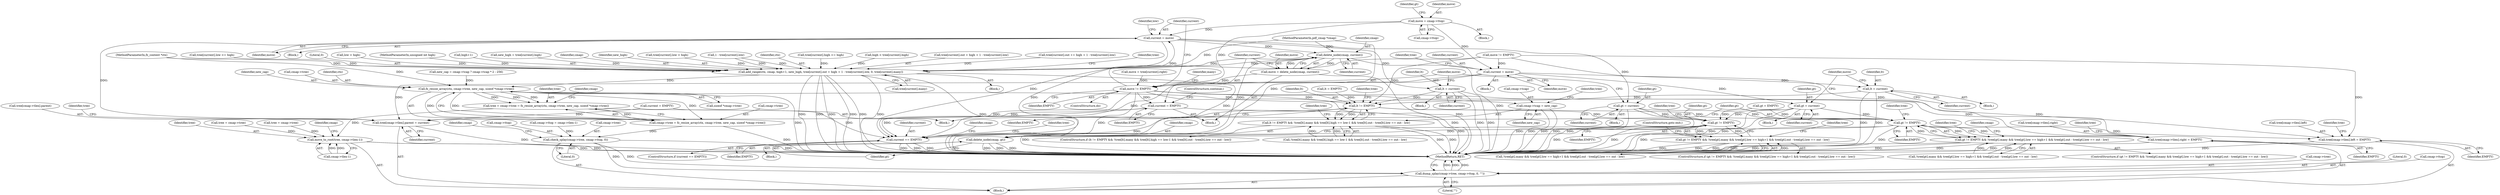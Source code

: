 digraph "0_ghostscript_f597300439e62f5e921f0d7b1e880b5c1a1f1607@pointer" {
"1000145" [label="(Call,move = cmap->ttop)"];
"1000163" [label="(Call,current = move)"];
"1000222" [label="(Call,delete_node(cmap, current))"];
"1000220" [label="(Call,move = delete_node(cmap, current))"];
"1000360" [label="(Call,move != EMPTY)"];
"1000225" [label="(Call,current = EMPTY)"];
"1000634" [label="(Call,tree[cmap->tlen].parent = current)"];
"1000675" [label="(Call,current == EMPTY)"];
"1000410" [label="(Call,lt != EMPTY)"];
"1000409" [label="(Call,lt != EMPTY && !tree[lt].many && tree[lt].high == low-1 && tree[lt].out - tree[lt].low == out - low)"];
"1000455" [label="(Call,gt != EMPTY)"];
"1000454" [label="(Call,gt != EMPTY && !tree[gt].many && tree[gt].low == high+1 && tree[gt].out - tree[gt].low == out - low)"];
"1000502" [label="(Call,delete_node(cmap, gt))"];
"1000508" [label="(Call,gt != EMPTY)"];
"1000507" [label="(Call,gt != EMPTY && !tree[gt].many && tree[gt].low == high+1 && tree[gt].out - tree[gt].low == out - low)"];
"1000643" [label="(Call,tree[cmap->tlen].left = EMPTY)"];
"1000652" [label="(Call,tree[cmap->tlen].right = EMPTY)"];
"1000303" [label="(Call,add_range(ctx, cmap, high+1, new_high, tree[current].out + high + 1 - tree[current].low, 0, tree[current].many))"];
"1000591" [label="(Call,fz_resize_array(ctx, cmap->tree, new_cap, sizeof *cmap->tree))"];
"1000585" [label="(Call,tree = cmap->tree = fz_resize_array(ctx, cmap->tree, new_cap, sizeof *cmap->tree))"];
"1000724" [label="(Call,move_to_root(tree, cmap->tlen-1))"];
"1000587" [label="(Call,cmap->tree = fz_resize_array(ctx, cmap->tree, new_cap, sizeof *cmap->tree))"];
"1000742" [label="(Call,check_splay(cmap->tree, cmap->ttop, 0))"];
"1000750" [label="(Call,dump_splay(cmap->tree, cmap->ttop, 0, \"\"))"];
"1000602" [label="(Call,cmap->tcap = new_cap)"];
"1000345" [label="(Call,gt = current)"];
"1000357" [label="(Call,lt = current)"];
"1000367" [label="(Call,current = move)"];
"1000386" [label="(Call,gt = current)"];
"1000398" [label="(Call,lt = current)"];
"1000224" [label="(Identifier,current)"];
"1000227" [label="(Identifier,EMPTY)"];
"1000400" [label="(Identifier,current)"];
"1000660" [label="(Identifier,EMPTY)"];
"1000388" [label="(Identifier,current)"];
"1000226" [label="(Identifier,current)"];
"1000359" [label="(Identifier,current)"];
"1000651" [label="(Identifier,EMPTY)"];
"1000573" [label="(Call,new_cap = cmap->tcap ? cmap->tcap * 2 : 256)"];
"1000507" [label="(Call,gt != EMPTY && !tree[gt].many && tree[gt].low == high+1 && tree[gt].out - tree[gt].low == out - low)"];
"1000597" [label="(Call,sizeof *cmap->tree)"];
"1000134" [label="(Call,tree = cmap->tree)"];
"1000367" [label="(Call,current = move)"];
"1000406" [label="(Identifier,many)"];
"1000458" [label="(Call,!tree[gt].many && tree[gt].low == high+1 && tree[gt].out - tree[gt].low == out - low)"];
"1000399" [label="(Identifier,lt)"];
"1000642" [label="(Identifier,current)"];
"1000757" [label="(Literal,0)"];
"1000386" [label="(Call,gt = current)"];
"1000731" [label="(Call,cmap->ttop = cmap->tlen-1)"];
"1000503" [label="(Identifier,cmap)"];
"1000357" [label="(Call,lt = current)"];
"1000754" [label="(Call,cmap->ttop)"];
"1000604" [label="(Identifier,cmap)"];
"1000417" [label="(Identifier,tree)"];
"1000369" [label="(Identifier,move)"];
"1000547" [label="(Identifier,tree)"];
"1000183" [label="(Call,tree[current].out += high + 1 - tree[current].low)"];
"1000510" [label="(Identifier,EMPTY)"];
"1000675" [label="(Call,current == EMPTY)"];
"1000332" [label="(Identifier,tree)"];
"1000676" [label="(Identifier,current)"];
"1000175" [label="(Call,tree[current].low <= high)"];
"1000362" [label="(Identifier,EMPTY)"];
"1000456" [label="(Identifier,gt)"];
"1000325" [label="(Literal,0)"];
"1000225" [label="(Call,current = EMPTY)"];
"1000664" [label="(Identifier,tree)"];
"1000506" [label="(ControlStructure,if (gt != EMPTY && !tree[gt].many && tree[gt].low == high+1 && tree[gt].out - tree[gt].low == out - low))"];
"1000222" [label="(Call,delete_node(cmap, current))"];
"1000743" [label="(Call,cmap->tree)"];
"1000751" [label="(Call,cmap->tree)"];
"1000165" [label="(Identifier,move)"];
"1000560" [label="(Call,current = EMPTY)"];
"1000361" [label="(Identifier,move)"];
"1000752" [label="(Identifier,cmap)"];
"1000596" [label="(Identifier,new_cap)"];
"1000366" [label="(Block,)"];
"1000592" [label="(Identifier,ctx)"];
"1000123" [label="(Call,low > high)"];
"1000152" [label="(Identifier,gt)"];
"1000115" [label="(MethodParameterIn,unsigned int high)"];
"1000726" [label="(Call,cmap->tlen-1)"];
"1000119" [label="(Block,)"];
"1000677" [label="(Identifier,EMPTY)"];
"1000162" [label="(Block,)"];
"1000505" [label="(ControlStructure,goto exit;)"];
"1000410" [label="(Call,lt != EMPTY)"];
"1000588" [label="(Call,cmap->tree)"];
"1000345" [label="(Call,gt = current)"];
"1000571" [label="(Block,)"];
"1000387" [label="(Identifier,gt)"];
"1000306" [label="(Call,high+1)"];
"1000326" [label="(Call,tree[current].many)"];
"1000733" [label="(Identifier,cmap)"];
"1000742" [label="(Call,check_splay(cmap->tree, cmap->ttop, 0))"];
"1000228" [label="(ControlStructure,continue;)"];
"1000635" [label="(Call,tree[cmap->tlen].parent)"];
"1000350" [label="(Call,move = tree[current].right)"];
"1000303" [label="(Call,add_range(ctx, cmap, high+1, new_high, tree[current].out + high + 1 - tree[current].low, 0, tree[current].many))"];
"1000287" [label="(Call,new_high = tree[current].high)"];
"1000412" [label="(Identifier,EMPTY)"];
"1000511" [label="(Call,!tree[gt].many && tree[gt].low == high+1 && tree[gt].out - tree[gt].low == out - low)"];
"1000305" [label="(Identifier,cmap)"];
"1000634" [label="(Call,tree[cmap->tlen].parent = current)"];
"1000586" [label="(Identifier,tree)"];
"1000643" [label="(Call,tree[cmap->tlen].left = EMPTY)"];
"1000655" [label="(Identifier,tree)"];
"1000151" [label="(Call,gt = EMPTY)"];
"1000169" [label="(Identifier,low)"];
"1000143" [label="(Block,)"];
"1000161" [label="(ControlStructure,do)"];
"1000409" [label="(Call,lt != EMPTY && !tree[lt].many && tree[lt].high == low-1 && tree[lt].out - tree[lt].low == out - low)"];
"1000455" [label="(Call,gt != EMPTY)"];
"1000758" [label="(Literal,\"\")"];
"1000285" [label="(Block,)"];
"1000585" [label="(Call,tree = cmap->tree = fz_resize_array(ctx, cmap->tree, new_cap, sizeof *cmap->tree))"];
"1000411" [label="(Identifier,lt)"];
"1000309" [label="(Identifier,new_high)"];
"1000750" [label="(Call,dump_splay(cmap->tree, cmap->ttop, 0, \"\"))"];
"1000155" [label="(Call,lt = EMPTY)"];
"1000337" [label="(Call,tree[current].low > high)"];
"1000746" [label="(Call,cmap->ttop)"];
"1000644" [label="(Call,tree[cmap->tlen].left)"];
"1000606" [label="(Identifier,new_cap)"];
"1000344" [label="(Block,)"];
"1000587" [label="(Call,cmap->tree = fz_resize_array(ctx, cmap->tree, new_cap, sizeof *cmap->tree))"];
"1000374" [label="(Identifier,tree)"];
"1000318" [label="(Call,1 - tree[current].low)"];
"1000146" [label="(Identifier,move)"];
"1000112" [label="(MethodParameterIn,fz_context *ctx)"];
"1000494" [label="(Identifier,tree)"];
"1000490" [label="(Block,)"];
"1000346" [label="(Identifier,gt)"];
"1000502" [label="(Call,delete_node(cmap, gt))"];
"1000349" [label="(Block,)"];
"1000163" [label="(Call,current = move)"];
"1000223" [label="(Identifier,cmap)"];
"1000304" [label="(Identifier,ctx)"];
"1000401" [label="(Call,move != EMPTY)"];
"1000725" [label="(Identifier,tree)"];
"1000147" [label="(Call,cmap->ttop)"];
"1000602" [label="(Call,cmap->tcap = new_cap)"];
"1000449" [label="(Identifier,tree)"];
"1000591" [label="(Call,fz_resize_array(ctx, cmap->tree, new_cap, sizeof *cmap->tree))"];
"1000759" [label="(MethodReturn,RET)"];
"1000347" [label="(Identifier,current)"];
"1000603" [label="(Call,cmap->tcap)"];
"1000610" [label="(Identifier,tree)"];
"1000646" [label="(Identifier,tree)"];
"1000653" [label="(Call,tree[cmap->tlen].right)"];
"1000239" [label="(Call,tree[current].high <= high)"];
"1000378" [label="(Block,)"];
"1000220" [label="(Call,move = delete_node(cmap, current))"];
"1000454" [label="(Call,gt != EMPTY && !tree[gt].many && tree[gt].low == high+1 && tree[gt].out - tree[gt].low == out - low)"];
"1000724" [label="(Call,move_to_root(tree, cmap->tlen-1))"];
"1000368" [label="(Identifier,current)"];
"1000509" [label="(Identifier,gt)"];
"1000390" [label="(Block,)"];
"1000164" [label="(Identifier,current)"];
"1000508" [label="(Call,gt != EMPTY)"];
"1000453" [label="(ControlStructure,if (gt != EMPTY && !tree[gt].many && tree[gt].low == high+1 && tree[gt].out - tree[gt].low == out - low))"];
"1000219" [label="(Block,)"];
"1000145" [label="(Call,move = cmap->ttop)"];
"1000408" [label="(ControlStructure,if (lt != EMPTY && !tree[lt].many && tree[lt].high == low-1 && tree[lt].out - tree[lt].low == out - low))"];
"1000457" [label="(Identifier,EMPTY)"];
"1000402" [label="(Identifier,move)"];
"1000680" [label="(Identifier,cmap)"];
"1000566" [label="(Identifier,cmap)"];
"1000674" [label="(ControlStructure,if (current == EMPTY))"];
"1000515" [label="(Identifier,tree)"];
"1000593" [label="(Call,cmap->tree)"];
"1000413" [label="(Call,!tree[lt].many && tree[lt].high == low-1 && tree[lt].out - tree[lt].low == out - low)"];
"1000358" [label="(Identifier,lt)"];
"1000749" [label="(Literal,0)"];
"1000221" [label="(Identifier,move)"];
"1000331" [label="(Call,tree = cmap->tree)"];
"1000113" [label="(MethodParameterIn,pdf_cmap *cmap)"];
"1000504" [label="(Identifier,gt)"];
"1000398" [label="(Call,lt = current)"];
"1000360" [label="(Call,move != EMPTY)"];
"1000278" [label="(Call,high < tree[current].high)"];
"1000462" [label="(Identifier,tree)"];
"1000688" [label="(Identifier,tree)"];
"1000652" [label="(Call,tree[cmap->tlen].right = EMPTY)"];
"1000310" [label="(Call,tree[current].out + high + 1 - tree[current].low)"];
"1000145" -> "1000143"  [label="AST: "];
"1000145" -> "1000147"  [label="CFG: "];
"1000146" -> "1000145"  [label="AST: "];
"1000147" -> "1000145"  [label="AST: "];
"1000152" -> "1000145"  [label="CFG: "];
"1000145" -> "1000163"  [label="DDG: "];
"1000145" -> "1000360"  [label="DDG: "];
"1000145" -> "1000367"  [label="DDG: "];
"1000163" -> "1000162"  [label="AST: "];
"1000163" -> "1000165"  [label="CFG: "];
"1000164" -> "1000163"  [label="AST: "];
"1000165" -> "1000163"  [label="AST: "];
"1000169" -> "1000163"  [label="CFG: "];
"1000360" -> "1000163"  [label="DDG: "];
"1000163" -> "1000222"  [label="DDG: "];
"1000163" -> "1000345"  [label="DDG: "];
"1000163" -> "1000357"  [label="DDG: "];
"1000163" -> "1000634"  [label="DDG: "];
"1000163" -> "1000675"  [label="DDG: "];
"1000222" -> "1000220"  [label="AST: "];
"1000222" -> "1000224"  [label="CFG: "];
"1000223" -> "1000222"  [label="AST: "];
"1000224" -> "1000222"  [label="AST: "];
"1000220" -> "1000222"  [label="CFG: "];
"1000222" -> "1000759"  [label="DDG: "];
"1000222" -> "1000220"  [label="DDG: "];
"1000222" -> "1000220"  [label="DDG: "];
"1000303" -> "1000222"  [label="DDG: "];
"1000113" -> "1000222"  [label="DDG: "];
"1000222" -> "1000303"  [label="DDG: "];
"1000222" -> "1000502"  [label="DDG: "];
"1000220" -> "1000219"  [label="AST: "];
"1000221" -> "1000220"  [label="AST: "];
"1000226" -> "1000220"  [label="CFG: "];
"1000220" -> "1000759"  [label="DDG: "];
"1000220" -> "1000360"  [label="DDG: "];
"1000360" -> "1000161"  [label="AST: "];
"1000360" -> "1000362"  [label="CFG: "];
"1000361" -> "1000360"  [label="AST: "];
"1000362" -> "1000360"  [label="AST: "];
"1000164" -> "1000360"  [label="CFG: "];
"1000406" -> "1000360"  [label="CFG: "];
"1000360" -> "1000759"  [label="DDG: "];
"1000360" -> "1000759"  [label="DDG: "];
"1000360" -> "1000225"  [label="DDG: "];
"1000350" -> "1000360"  [label="DDG: "];
"1000360" -> "1000410"  [label="DDG: "];
"1000360" -> "1000643"  [label="DDG: "];
"1000360" -> "1000652"  [label="DDG: "];
"1000360" -> "1000675"  [label="DDG: "];
"1000225" -> "1000219"  [label="AST: "];
"1000225" -> "1000227"  [label="CFG: "];
"1000226" -> "1000225"  [label="AST: "];
"1000227" -> "1000225"  [label="AST: "];
"1000228" -> "1000225"  [label="CFG: "];
"1000225" -> "1000759"  [label="DDG: "];
"1000225" -> "1000634"  [label="DDG: "];
"1000225" -> "1000675"  [label="DDG: "];
"1000634" -> "1000119"  [label="AST: "];
"1000634" -> "1000642"  [label="CFG: "];
"1000635" -> "1000634"  [label="AST: "];
"1000642" -> "1000634"  [label="AST: "];
"1000646" -> "1000634"  [label="CFG: "];
"1000634" -> "1000759"  [label="DDG: "];
"1000560" -> "1000634"  [label="DDG: "];
"1000367" -> "1000634"  [label="DDG: "];
"1000675" -> "1000674"  [label="AST: "];
"1000675" -> "1000677"  [label="CFG: "];
"1000676" -> "1000675"  [label="AST: "];
"1000677" -> "1000675"  [label="AST: "];
"1000680" -> "1000675"  [label="CFG: "];
"1000688" -> "1000675"  [label="CFG: "];
"1000675" -> "1000759"  [label="DDG: "];
"1000675" -> "1000759"  [label="DDG: "];
"1000675" -> "1000759"  [label="DDG: "];
"1000560" -> "1000675"  [label="DDG: "];
"1000367" -> "1000675"  [label="DDG: "];
"1000401" -> "1000675"  [label="DDG: "];
"1000508" -> "1000675"  [label="DDG: "];
"1000410" -> "1000409"  [label="AST: "];
"1000410" -> "1000412"  [label="CFG: "];
"1000411" -> "1000410"  [label="AST: "];
"1000412" -> "1000410"  [label="AST: "];
"1000417" -> "1000410"  [label="CFG: "];
"1000409" -> "1000410"  [label="CFG: "];
"1000410" -> "1000759"  [label="DDG: "];
"1000410" -> "1000409"  [label="DDG: "];
"1000410" -> "1000409"  [label="DDG: "];
"1000357" -> "1000410"  [label="DDG: "];
"1000155" -> "1000410"  [label="DDG: "];
"1000398" -> "1000410"  [label="DDG: "];
"1000401" -> "1000410"  [label="DDG: "];
"1000410" -> "1000455"  [label="DDG: "];
"1000410" -> "1000508"  [label="DDG: "];
"1000409" -> "1000408"  [label="AST: "];
"1000409" -> "1000413"  [label="CFG: "];
"1000413" -> "1000409"  [label="AST: "];
"1000449" -> "1000409"  [label="CFG: "];
"1000509" -> "1000409"  [label="CFG: "];
"1000409" -> "1000759"  [label="DDG: "];
"1000409" -> "1000759"  [label="DDG: "];
"1000409" -> "1000759"  [label="DDG: "];
"1000413" -> "1000409"  [label="DDG: "];
"1000413" -> "1000409"  [label="DDG: "];
"1000455" -> "1000454"  [label="AST: "];
"1000455" -> "1000457"  [label="CFG: "];
"1000456" -> "1000455"  [label="AST: "];
"1000457" -> "1000455"  [label="AST: "];
"1000462" -> "1000455"  [label="CFG: "];
"1000454" -> "1000455"  [label="CFG: "];
"1000455" -> "1000759"  [label="DDG: "];
"1000455" -> "1000759"  [label="DDG: "];
"1000455" -> "1000454"  [label="DDG: "];
"1000455" -> "1000454"  [label="DDG: "];
"1000151" -> "1000455"  [label="DDG: "];
"1000386" -> "1000455"  [label="DDG: "];
"1000345" -> "1000455"  [label="DDG: "];
"1000455" -> "1000502"  [label="DDG: "];
"1000454" -> "1000453"  [label="AST: "];
"1000454" -> "1000458"  [label="CFG: "];
"1000458" -> "1000454"  [label="AST: "];
"1000494" -> "1000454"  [label="CFG: "];
"1000505" -> "1000454"  [label="CFG: "];
"1000454" -> "1000759"  [label="DDG: "];
"1000454" -> "1000759"  [label="DDG: "];
"1000454" -> "1000759"  [label="DDG: "];
"1000458" -> "1000454"  [label="DDG: "];
"1000458" -> "1000454"  [label="DDG: "];
"1000502" -> "1000490"  [label="AST: "];
"1000502" -> "1000504"  [label="CFG: "];
"1000503" -> "1000502"  [label="AST: "];
"1000504" -> "1000502"  [label="AST: "];
"1000505" -> "1000502"  [label="CFG: "];
"1000502" -> "1000759"  [label="DDG: "];
"1000502" -> "1000759"  [label="DDG: "];
"1000502" -> "1000759"  [label="DDG: "];
"1000303" -> "1000502"  [label="DDG: "];
"1000113" -> "1000502"  [label="DDG: "];
"1000508" -> "1000507"  [label="AST: "];
"1000508" -> "1000510"  [label="CFG: "];
"1000509" -> "1000508"  [label="AST: "];
"1000510" -> "1000508"  [label="AST: "];
"1000515" -> "1000508"  [label="CFG: "];
"1000507" -> "1000508"  [label="CFG: "];
"1000508" -> "1000759"  [label="DDG: "];
"1000508" -> "1000759"  [label="DDG: "];
"1000508" -> "1000507"  [label="DDG: "];
"1000508" -> "1000507"  [label="DDG: "];
"1000151" -> "1000508"  [label="DDG: "];
"1000386" -> "1000508"  [label="DDG: "];
"1000345" -> "1000508"  [label="DDG: "];
"1000508" -> "1000643"  [label="DDG: "];
"1000508" -> "1000652"  [label="DDG: "];
"1000507" -> "1000506"  [label="AST: "];
"1000507" -> "1000511"  [label="CFG: "];
"1000511" -> "1000507"  [label="AST: "];
"1000547" -> "1000507"  [label="CFG: "];
"1000566" -> "1000507"  [label="CFG: "];
"1000507" -> "1000759"  [label="DDG: "];
"1000507" -> "1000759"  [label="DDG: "];
"1000507" -> "1000759"  [label="DDG: "];
"1000511" -> "1000507"  [label="DDG: "];
"1000511" -> "1000507"  [label="DDG: "];
"1000643" -> "1000119"  [label="AST: "];
"1000643" -> "1000651"  [label="CFG: "];
"1000644" -> "1000643"  [label="AST: "];
"1000651" -> "1000643"  [label="AST: "];
"1000655" -> "1000643"  [label="CFG: "];
"1000643" -> "1000759"  [label="DDG: "];
"1000401" -> "1000643"  [label="DDG: "];
"1000652" -> "1000119"  [label="AST: "];
"1000652" -> "1000660"  [label="CFG: "];
"1000653" -> "1000652"  [label="AST: "];
"1000660" -> "1000652"  [label="AST: "];
"1000664" -> "1000652"  [label="CFG: "];
"1000652" -> "1000759"  [label="DDG: "];
"1000401" -> "1000652"  [label="DDG: "];
"1000303" -> "1000285"  [label="AST: "];
"1000303" -> "1000326"  [label="CFG: "];
"1000304" -> "1000303"  [label="AST: "];
"1000305" -> "1000303"  [label="AST: "];
"1000306" -> "1000303"  [label="AST: "];
"1000309" -> "1000303"  [label="AST: "];
"1000310" -> "1000303"  [label="AST: "];
"1000325" -> "1000303"  [label="AST: "];
"1000326" -> "1000303"  [label="AST: "];
"1000332" -> "1000303"  [label="CFG: "];
"1000303" -> "1000759"  [label="DDG: "];
"1000303" -> "1000759"  [label="DDG: "];
"1000303" -> "1000759"  [label="DDG: "];
"1000303" -> "1000759"  [label="DDG: "];
"1000303" -> "1000759"  [label="DDG: "];
"1000303" -> "1000759"  [label="DDG: "];
"1000303" -> "1000759"  [label="DDG: "];
"1000112" -> "1000303"  [label="DDG: "];
"1000287" -> "1000303"  [label="DDG: "];
"1000183" -> "1000303"  [label="DDG: "];
"1000115" -> "1000303"  [label="DDG: "];
"1000123" -> "1000303"  [label="DDG: "];
"1000337" -> "1000303"  [label="DDG: "];
"1000175" -> "1000303"  [label="DDG: "];
"1000278" -> "1000303"  [label="DDG: "];
"1000239" -> "1000303"  [label="DDG: "];
"1000318" -> "1000303"  [label="DDG: "];
"1000318" -> "1000303"  [label="DDG: "];
"1000113" -> "1000303"  [label="DDG: "];
"1000303" -> "1000591"  [label="DDG: "];
"1000591" -> "1000587"  [label="AST: "];
"1000591" -> "1000597"  [label="CFG: "];
"1000592" -> "1000591"  [label="AST: "];
"1000593" -> "1000591"  [label="AST: "];
"1000596" -> "1000591"  [label="AST: "];
"1000597" -> "1000591"  [label="AST: "];
"1000587" -> "1000591"  [label="CFG: "];
"1000591" -> "1000759"  [label="DDG: "];
"1000591" -> "1000585"  [label="DDG: "];
"1000591" -> "1000585"  [label="DDG: "];
"1000591" -> "1000585"  [label="DDG: "];
"1000591" -> "1000587"  [label="DDG: "];
"1000591" -> "1000587"  [label="DDG: "];
"1000591" -> "1000587"  [label="DDG: "];
"1000112" -> "1000591"  [label="DDG: "];
"1000573" -> "1000591"  [label="DDG: "];
"1000591" -> "1000602"  [label="DDG: "];
"1000585" -> "1000571"  [label="AST: "];
"1000585" -> "1000587"  [label="CFG: "];
"1000586" -> "1000585"  [label="AST: "];
"1000587" -> "1000585"  [label="AST: "];
"1000604" -> "1000585"  [label="CFG: "];
"1000587" -> "1000585"  [label="DDG: "];
"1000585" -> "1000724"  [label="DDG: "];
"1000724" -> "1000119"  [label="AST: "];
"1000724" -> "1000726"  [label="CFG: "];
"1000725" -> "1000724"  [label="AST: "];
"1000726" -> "1000724"  [label="AST: "];
"1000733" -> "1000724"  [label="CFG: "];
"1000724" -> "1000759"  [label="DDG: "];
"1000724" -> "1000759"  [label="DDG: "];
"1000331" -> "1000724"  [label="DDG: "];
"1000134" -> "1000724"  [label="DDG: "];
"1000726" -> "1000724"  [label="DDG: "];
"1000726" -> "1000724"  [label="DDG: "];
"1000588" -> "1000587"  [label="AST: "];
"1000587" -> "1000759"  [label="DDG: "];
"1000587" -> "1000742"  [label="DDG: "];
"1000742" -> "1000119"  [label="AST: "];
"1000742" -> "1000749"  [label="CFG: "];
"1000743" -> "1000742"  [label="AST: "];
"1000746" -> "1000742"  [label="AST: "];
"1000749" -> "1000742"  [label="AST: "];
"1000752" -> "1000742"  [label="CFG: "];
"1000742" -> "1000759"  [label="DDG: "];
"1000731" -> "1000742"  [label="DDG: "];
"1000742" -> "1000750"  [label="DDG: "];
"1000742" -> "1000750"  [label="DDG: "];
"1000750" -> "1000119"  [label="AST: "];
"1000750" -> "1000758"  [label="CFG: "];
"1000751" -> "1000750"  [label="AST: "];
"1000754" -> "1000750"  [label="AST: "];
"1000757" -> "1000750"  [label="AST: "];
"1000758" -> "1000750"  [label="AST: "];
"1000759" -> "1000750"  [label="CFG: "];
"1000750" -> "1000759"  [label="DDG: "];
"1000750" -> "1000759"  [label="DDG: "];
"1000750" -> "1000759"  [label="DDG: "];
"1000602" -> "1000571"  [label="AST: "];
"1000602" -> "1000606"  [label="CFG: "];
"1000603" -> "1000602"  [label="AST: "];
"1000606" -> "1000602"  [label="AST: "];
"1000610" -> "1000602"  [label="CFG: "];
"1000602" -> "1000759"  [label="DDG: "];
"1000602" -> "1000759"  [label="DDG: "];
"1000345" -> "1000344"  [label="AST: "];
"1000345" -> "1000347"  [label="CFG: "];
"1000346" -> "1000345"  [label="AST: "];
"1000347" -> "1000345"  [label="AST: "];
"1000361" -> "1000345"  [label="CFG: "];
"1000345" -> "1000759"  [label="DDG: "];
"1000345" -> "1000759"  [label="DDG: "];
"1000357" -> "1000349"  [label="AST: "];
"1000357" -> "1000359"  [label="CFG: "];
"1000358" -> "1000357"  [label="AST: "];
"1000359" -> "1000357"  [label="AST: "];
"1000361" -> "1000357"  [label="CFG: "];
"1000357" -> "1000759"  [label="DDG: "];
"1000357" -> "1000759"  [label="DDG: "];
"1000367" -> "1000366"  [label="AST: "];
"1000367" -> "1000369"  [label="CFG: "];
"1000368" -> "1000367"  [label="AST: "];
"1000369" -> "1000367"  [label="AST: "];
"1000374" -> "1000367"  [label="CFG: "];
"1000401" -> "1000367"  [label="DDG: "];
"1000367" -> "1000386"  [label="DDG: "];
"1000367" -> "1000398"  [label="DDG: "];
"1000386" -> "1000378"  [label="AST: "];
"1000386" -> "1000388"  [label="CFG: "];
"1000387" -> "1000386"  [label="AST: "];
"1000388" -> "1000386"  [label="AST: "];
"1000402" -> "1000386"  [label="CFG: "];
"1000386" -> "1000759"  [label="DDG: "];
"1000386" -> "1000759"  [label="DDG: "];
"1000398" -> "1000390"  [label="AST: "];
"1000398" -> "1000400"  [label="CFG: "];
"1000399" -> "1000398"  [label="AST: "];
"1000400" -> "1000398"  [label="AST: "];
"1000402" -> "1000398"  [label="CFG: "];
"1000398" -> "1000759"  [label="DDG: "];
"1000398" -> "1000759"  [label="DDG: "];
}
